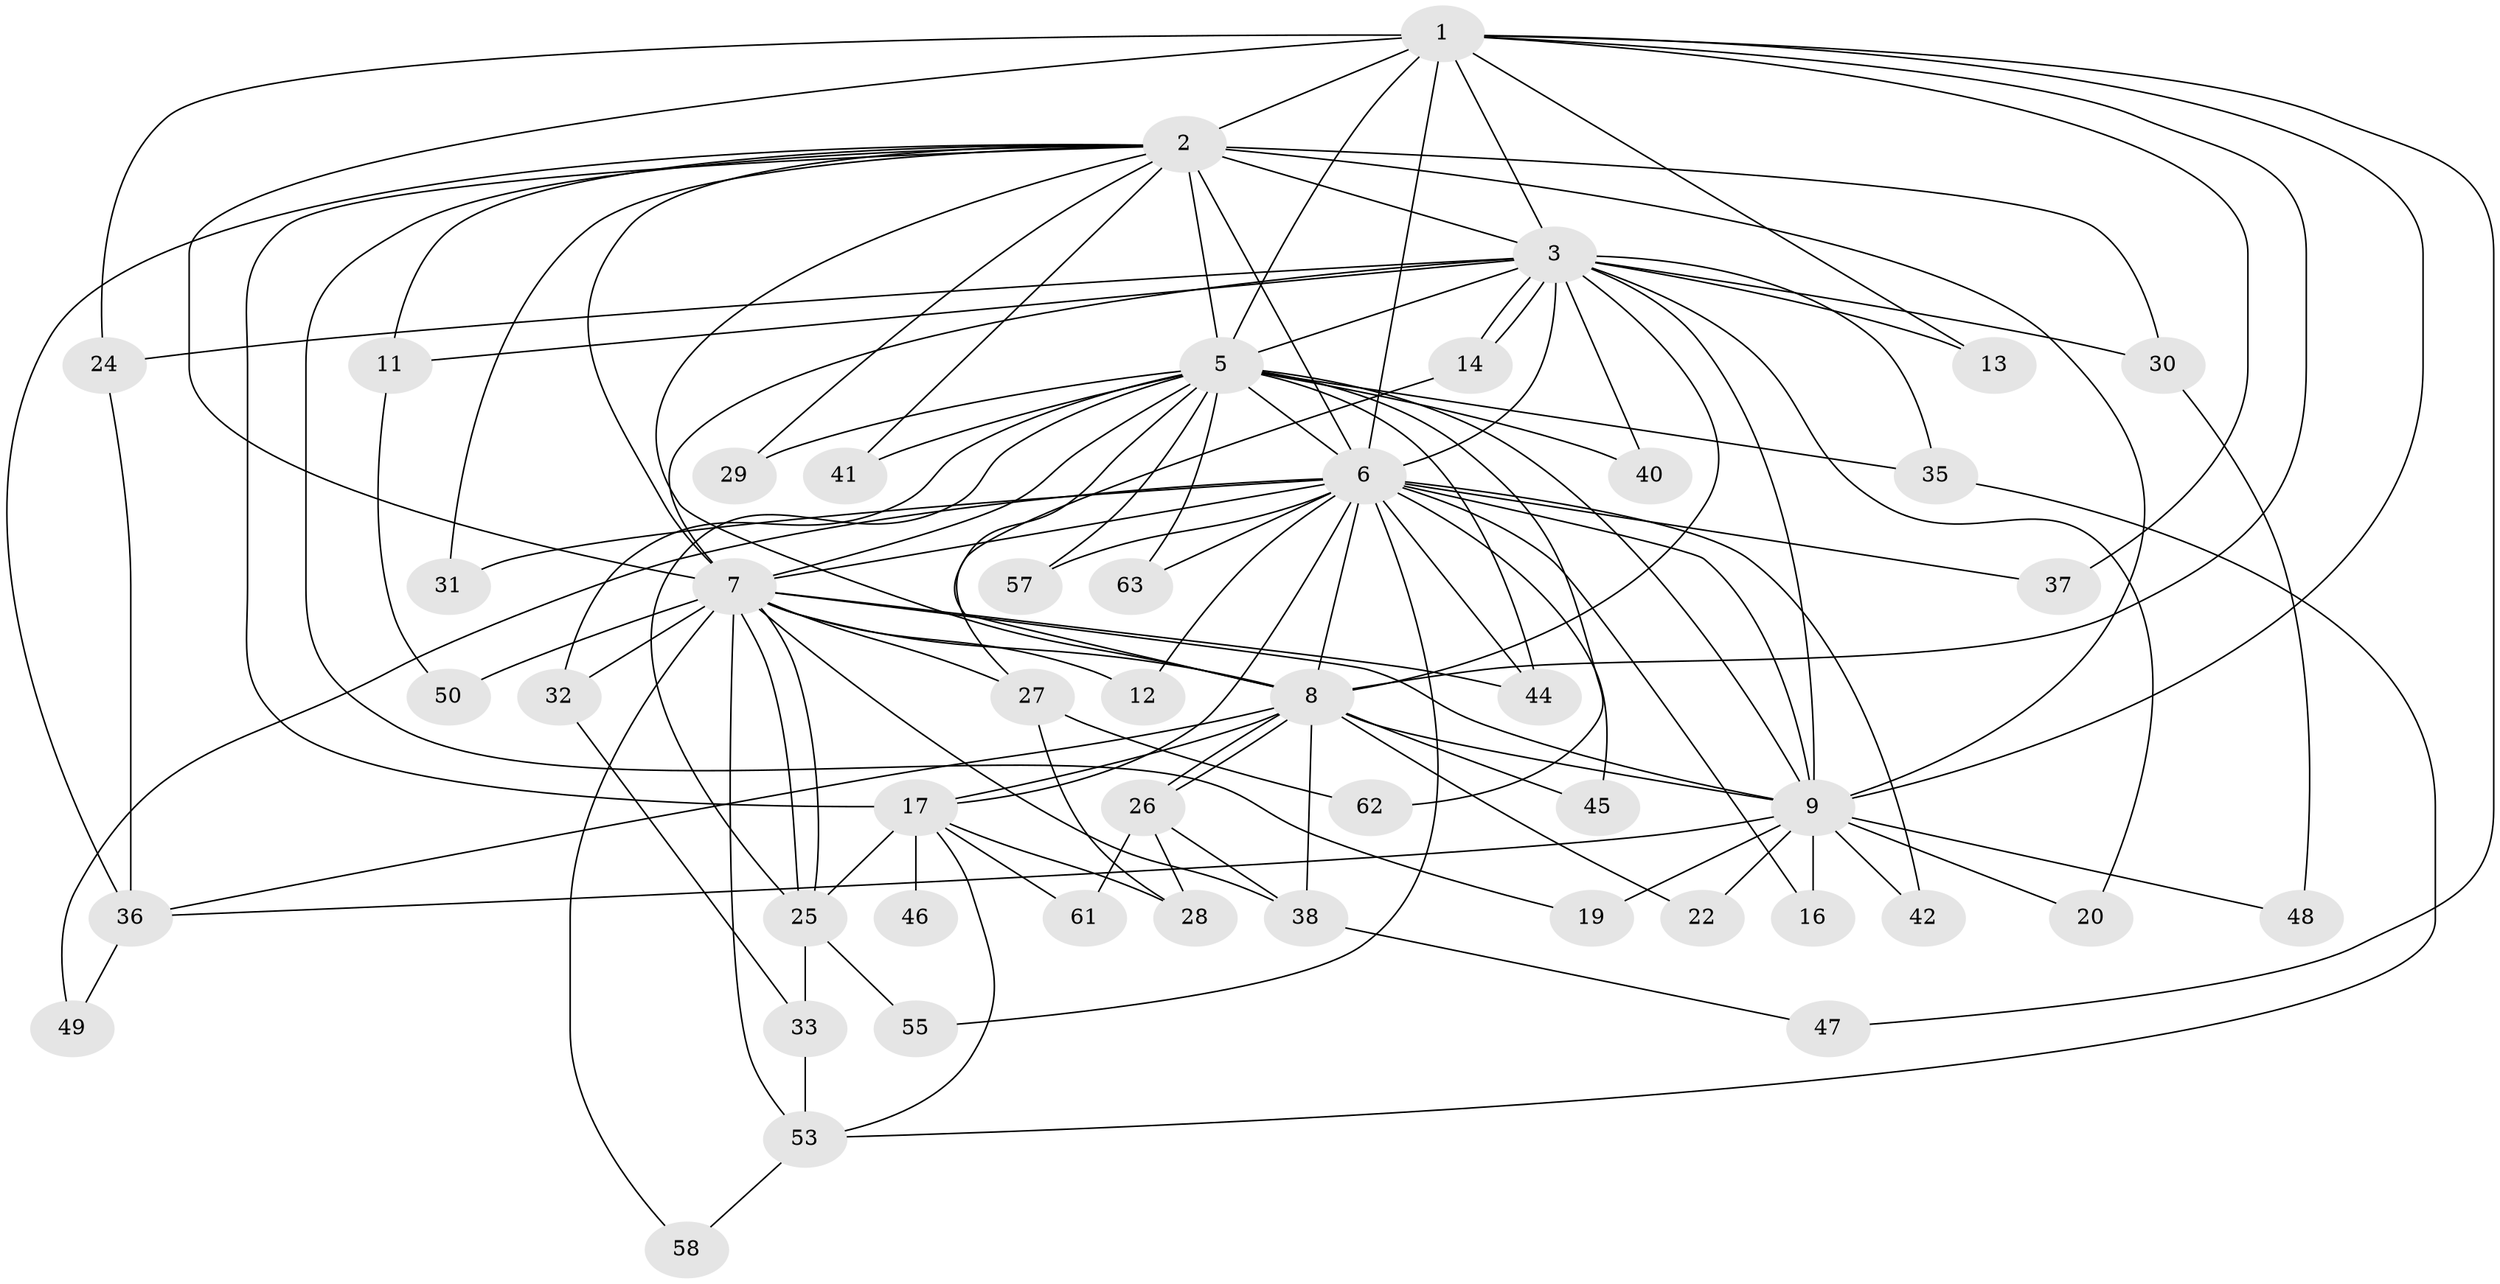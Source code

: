 // original degree distribution, {14: 0.015625, 11: 0.015625, 19: 0.0625, 15: 0.015625, 17: 0.015625, 16: 0.015625, 13: 0.015625, 3: 0.140625, 2: 0.5625, 6: 0.03125, 5: 0.078125, 4: 0.03125}
// Generated by graph-tools (version 1.1) at 2025/41/03/06/25 10:41:44]
// undirected, 48 vertices, 117 edges
graph export_dot {
graph [start="1"]
  node [color=gray90,style=filled];
  1 [super="+54"];
  2 [super="+4"];
  3 [super="+15"];
  5 [super="+43"];
  6 [super="+10"];
  7 [super="+64"];
  8 [super="+23"];
  9 [super="+18"];
  11;
  12;
  13;
  14;
  16;
  17 [super="+21"];
  19;
  20;
  22;
  24 [super="+51"];
  25 [super="+39"];
  26 [super="+52"];
  27 [super="+34"];
  28;
  29;
  30;
  31;
  32;
  33;
  35 [super="+56"];
  36 [super="+59"];
  37;
  38;
  40;
  41;
  42;
  44 [super="+60"];
  45;
  46;
  47;
  48;
  49;
  50;
  53;
  55;
  57;
  58;
  61;
  62;
  63;
  1 -- 2 [weight=2];
  1 -- 3;
  1 -- 5;
  1 -- 6 [weight=2];
  1 -- 7;
  1 -- 8 [weight=2];
  1 -- 9;
  1 -- 13;
  1 -- 24;
  1 -- 37;
  1 -- 47;
  2 -- 3 [weight=2];
  2 -- 5 [weight=2];
  2 -- 6 [weight=4];
  2 -- 7 [weight=2];
  2 -- 8 [weight=2];
  2 -- 9 [weight=2];
  2 -- 11;
  2 -- 17;
  2 -- 36;
  2 -- 41;
  2 -- 19;
  2 -- 29;
  2 -- 30;
  2 -- 31;
  3 -- 5;
  3 -- 6 [weight=2];
  3 -- 7;
  3 -- 8 [weight=2];
  3 -- 9;
  3 -- 11;
  3 -- 13;
  3 -- 14;
  3 -- 14;
  3 -- 20;
  3 -- 24;
  3 -- 30;
  3 -- 35;
  3 -- 40;
  5 -- 6 [weight=2];
  5 -- 7;
  5 -- 8;
  5 -- 9;
  5 -- 29;
  5 -- 32;
  5 -- 35;
  5 -- 40;
  5 -- 41;
  5 -- 44;
  5 -- 57;
  5 -- 62;
  5 -- 63;
  5 -- 25;
  6 -- 7 [weight=2];
  6 -- 8 [weight=2];
  6 -- 9 [weight=2];
  6 -- 12;
  6 -- 17;
  6 -- 31;
  6 -- 37;
  6 -- 44;
  6 -- 49;
  6 -- 55;
  6 -- 57;
  6 -- 42;
  6 -- 45;
  6 -- 16;
  6 -- 63;
  7 -- 8;
  7 -- 9;
  7 -- 12;
  7 -- 25;
  7 -- 25;
  7 -- 27;
  7 -- 32;
  7 -- 38;
  7 -- 50;
  7 -- 58;
  7 -- 53;
  7 -- 44;
  8 -- 9 [weight=2];
  8 -- 17;
  8 -- 22;
  8 -- 26;
  8 -- 26;
  8 -- 36;
  8 -- 38;
  8 -- 45;
  9 -- 16;
  9 -- 22;
  9 -- 42;
  9 -- 48;
  9 -- 19;
  9 -- 20;
  9 -- 36;
  11 -- 50;
  14 -- 27;
  17 -- 46 [weight=2];
  17 -- 61;
  17 -- 53;
  17 -- 28;
  17 -- 25;
  24 -- 36;
  25 -- 33;
  25 -- 55;
  26 -- 28;
  26 -- 61;
  26 -- 38;
  27 -- 62;
  27 -- 28;
  30 -- 48;
  32 -- 33;
  33 -- 53;
  35 -- 53;
  36 -- 49;
  38 -- 47;
  53 -- 58;
}
